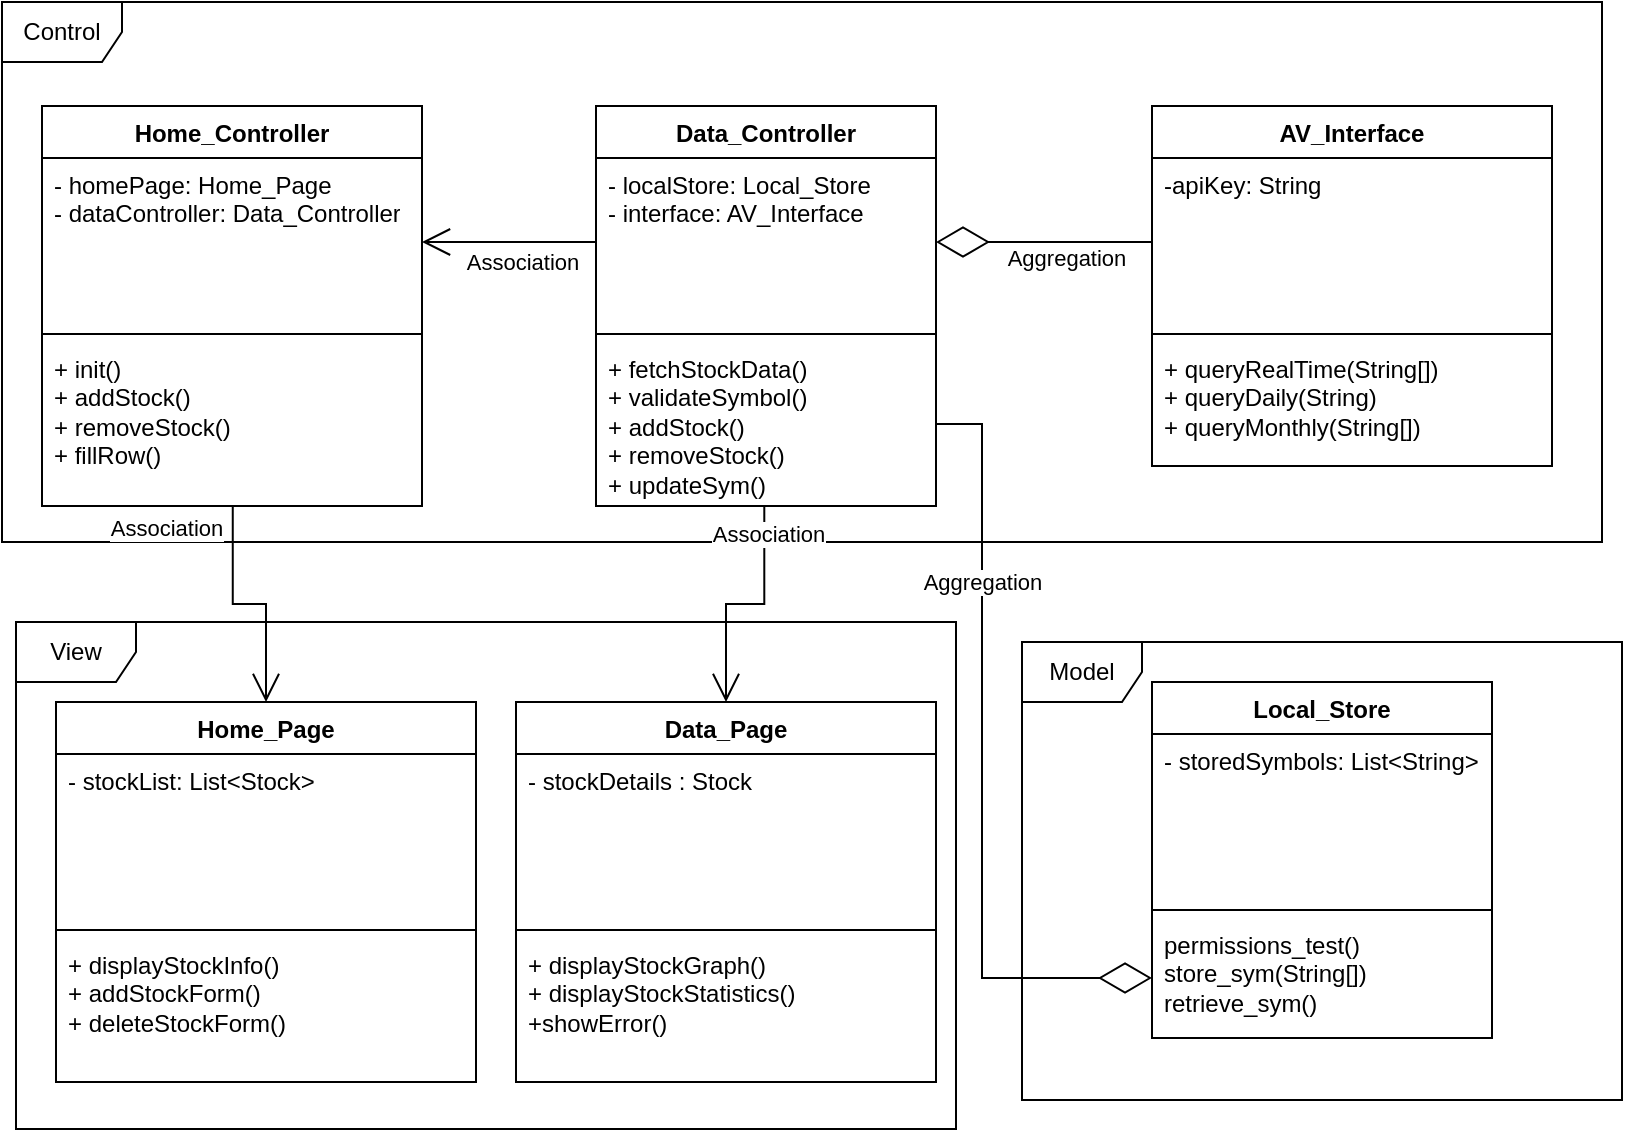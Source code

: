 <mxfile version="24.8.6">
  <diagram name="Page-1" id="gdHff9vPdP-gqgaTmluo">
    <mxGraphModel dx="2893" dy="19" grid="1" gridSize="10" guides="1" tooltips="1" connect="1" arrows="1" fold="1" page="1" pageScale="1" pageWidth="850" pageHeight="1100" math="0" shadow="0">
      <root>
        <mxCell id="0" />
        <mxCell id="1" parent="0" />
        <mxCell id="GlIA1xJzYTSHRqPbz7Dy-1" value="Local_Store" style="swimlane;fontStyle=1;align=center;verticalAlign=top;childLayout=stackLayout;horizontal=1;startSize=26;horizontalStack=0;resizeParent=1;resizeParentMax=0;resizeLast=0;collapsible=1;marginBottom=0;whiteSpace=wrap;html=1;" vertex="1" parent="1">
          <mxGeometry x="-255" y="1810" width="170" height="178" as="geometry" />
        </mxCell>
        <mxCell id="GlIA1xJzYTSHRqPbz7Dy-2" value="- storedSymbols: List&amp;lt;String&amp;gt;" style="text;strokeColor=none;fillColor=none;align=left;verticalAlign=top;spacingLeft=4;spacingRight=4;overflow=hidden;rotatable=0;points=[[0,0.5],[1,0.5]];portConstraint=eastwest;whiteSpace=wrap;html=1;" vertex="1" parent="GlIA1xJzYTSHRqPbz7Dy-1">
          <mxGeometry y="26" width="170" height="84" as="geometry" />
        </mxCell>
        <mxCell id="GlIA1xJzYTSHRqPbz7Dy-3" value="" style="line;strokeWidth=1;fillColor=none;align=left;verticalAlign=middle;spacingTop=-1;spacingLeft=3;spacingRight=3;rotatable=0;labelPosition=right;points=[];portConstraint=eastwest;strokeColor=inherit;" vertex="1" parent="GlIA1xJzYTSHRqPbz7Dy-1">
          <mxGeometry y="110" width="170" height="8" as="geometry" />
        </mxCell>
        <mxCell id="GlIA1xJzYTSHRqPbz7Dy-4" value="&lt;div&gt;permissions_test()&lt;/div&gt;&lt;div&gt;store_sym(String[])&lt;/div&gt;&lt;div&gt;retrieve_sym()&lt;br&gt;&lt;/div&gt;" style="text;strokeColor=none;fillColor=none;align=left;verticalAlign=top;spacingLeft=4;spacingRight=4;overflow=hidden;rotatable=0;points=[[0,0.5],[1,0.5]];portConstraint=eastwest;whiteSpace=wrap;html=1;" vertex="1" parent="GlIA1xJzYTSHRqPbz7Dy-1">
          <mxGeometry y="118" width="170" height="60" as="geometry" />
        </mxCell>
        <mxCell id="GlIA1xJzYTSHRqPbz7Dy-9" value="&lt;div&gt;Home_Page&lt;/div&gt;" style="swimlane;fontStyle=1;align=center;verticalAlign=top;childLayout=stackLayout;horizontal=1;startSize=26;horizontalStack=0;resizeParent=1;resizeParentMax=0;resizeLast=0;collapsible=1;marginBottom=0;whiteSpace=wrap;html=1;" vertex="1" parent="1">
          <mxGeometry x="-803" y="1820" width="210" height="190" as="geometry" />
        </mxCell>
        <mxCell id="GlIA1xJzYTSHRqPbz7Dy-10" value="- stockList: List&amp;lt;Stock&amp;gt;" style="text;strokeColor=none;fillColor=none;align=left;verticalAlign=top;spacingLeft=4;spacingRight=4;overflow=hidden;rotatable=0;points=[[0,0.5],[1,0.5]];portConstraint=eastwest;whiteSpace=wrap;html=1;" vertex="1" parent="GlIA1xJzYTSHRqPbz7Dy-9">
          <mxGeometry y="26" width="210" height="84" as="geometry" />
        </mxCell>
        <mxCell id="GlIA1xJzYTSHRqPbz7Dy-11" value="" style="line;strokeWidth=1;fillColor=none;align=left;verticalAlign=middle;spacingTop=-1;spacingLeft=3;spacingRight=3;rotatable=0;labelPosition=right;points=[];portConstraint=eastwest;strokeColor=inherit;" vertex="1" parent="GlIA1xJzYTSHRqPbz7Dy-9">
          <mxGeometry y="110" width="210" height="8" as="geometry" />
        </mxCell>
        <mxCell id="GlIA1xJzYTSHRqPbz7Dy-12" value="&lt;div&gt;+ displayStockInfo()&lt;/div&gt;&lt;div&gt;+ addStockForm()&lt;/div&gt;&lt;div&gt;+ deleteStockForm()&lt;br&gt;&lt;/div&gt;" style="text;strokeColor=none;fillColor=none;align=left;verticalAlign=top;spacingLeft=4;spacingRight=4;overflow=hidden;rotatable=0;points=[[0,0.5],[1,0.5]];portConstraint=eastwest;whiteSpace=wrap;html=1;" vertex="1" parent="GlIA1xJzYTSHRqPbz7Dy-9">
          <mxGeometry y="118" width="210" height="72" as="geometry" />
        </mxCell>
        <mxCell id="GlIA1xJzYTSHRqPbz7Dy-13" value="Home_Controller" style="swimlane;fontStyle=1;align=center;verticalAlign=top;childLayout=stackLayout;horizontal=1;startSize=26;horizontalStack=0;resizeParent=1;resizeParentMax=0;resizeLast=0;collapsible=1;marginBottom=0;whiteSpace=wrap;html=1;" vertex="1" parent="1">
          <mxGeometry x="-810" y="1522" width="190" height="200" as="geometry" />
        </mxCell>
        <mxCell id="GlIA1xJzYTSHRqPbz7Dy-14" value="&lt;div&gt;- homePage: Home_Page&lt;/div&gt;&lt;div&gt;- dataController: Data_Controller&lt;br&gt;&lt;/div&gt;" style="text;strokeColor=none;fillColor=none;align=left;verticalAlign=top;spacingLeft=4;spacingRight=4;overflow=hidden;rotatable=0;points=[[0,0.5],[1,0.5]];portConstraint=eastwest;whiteSpace=wrap;html=1;" vertex="1" parent="GlIA1xJzYTSHRqPbz7Dy-13">
          <mxGeometry y="26" width="190" height="84" as="geometry" />
        </mxCell>
        <mxCell id="GlIA1xJzYTSHRqPbz7Dy-15" value="" style="line;strokeWidth=1;fillColor=none;align=left;verticalAlign=middle;spacingTop=-1;spacingLeft=3;spacingRight=3;rotatable=0;labelPosition=right;points=[];portConstraint=eastwest;strokeColor=inherit;" vertex="1" parent="GlIA1xJzYTSHRqPbz7Dy-13">
          <mxGeometry y="110" width="190" height="8" as="geometry" />
        </mxCell>
        <mxCell id="GlIA1xJzYTSHRqPbz7Dy-16" value="&lt;div&gt;+ init()&lt;/div&gt;&lt;div&gt;+ addStock()&lt;/div&gt;&lt;div&gt;+ removeStock()&lt;br&gt;&lt;/div&gt;&lt;div&gt;+ fillRow()&lt;/div&gt;&lt;div&gt;&lt;br&gt;&lt;/div&gt;" style="text;strokeColor=none;fillColor=none;align=left;verticalAlign=top;spacingLeft=4;spacingRight=4;overflow=hidden;rotatable=0;points=[[0,0.5],[1,0.5]];portConstraint=eastwest;whiteSpace=wrap;html=1;" vertex="1" parent="GlIA1xJzYTSHRqPbz7Dy-13">
          <mxGeometry y="118" width="190" height="82" as="geometry" />
        </mxCell>
        <mxCell id="GlIA1xJzYTSHRqPbz7Dy-21" value="Data_Controller" style="swimlane;fontStyle=1;align=center;verticalAlign=top;childLayout=stackLayout;horizontal=1;startSize=26;horizontalStack=0;resizeParent=1;resizeParentMax=0;resizeLast=0;collapsible=1;marginBottom=0;whiteSpace=wrap;html=1;" vertex="1" parent="1">
          <mxGeometry x="-533" y="1522" width="170" height="200" as="geometry" />
        </mxCell>
        <mxCell id="GlIA1xJzYTSHRqPbz7Dy-22" value="- localStore: Local_Store&lt;div&gt;- interface: AV_Interface&lt;br&gt;&lt;/div&gt;" style="text;strokeColor=none;fillColor=none;align=left;verticalAlign=top;spacingLeft=4;spacingRight=4;overflow=hidden;rotatable=0;points=[[0,0.5],[1,0.5]];portConstraint=eastwest;whiteSpace=wrap;html=1;" vertex="1" parent="GlIA1xJzYTSHRqPbz7Dy-21">
          <mxGeometry y="26" width="170" height="84" as="geometry" />
        </mxCell>
        <mxCell id="GlIA1xJzYTSHRqPbz7Dy-23" value="" style="line;strokeWidth=1;fillColor=none;align=left;verticalAlign=middle;spacingTop=-1;spacingLeft=3;spacingRight=3;rotatable=0;labelPosition=right;points=[];portConstraint=eastwest;strokeColor=inherit;" vertex="1" parent="GlIA1xJzYTSHRqPbz7Dy-21">
          <mxGeometry y="110" width="170" height="8" as="geometry" />
        </mxCell>
        <mxCell id="GlIA1xJzYTSHRqPbz7Dy-24" value="&lt;div&gt;+ fetchStockData()&lt;/div&gt;&lt;div&gt;+ validateSymbol()&lt;/div&gt;&lt;div&gt;+ addStock()&lt;/div&gt;&lt;div&gt;+ removeStock()&lt;/div&gt;&lt;div&gt;+ updateSym()&lt;br&gt;&lt;/div&gt;" style="text;strokeColor=none;fillColor=none;align=left;verticalAlign=top;spacingLeft=4;spacingRight=4;overflow=hidden;rotatable=0;points=[[0,0.5],[1,0.5]];portConstraint=eastwest;whiteSpace=wrap;html=1;" vertex="1" parent="GlIA1xJzYTSHRqPbz7Dy-21">
          <mxGeometry y="118" width="170" height="82" as="geometry" />
        </mxCell>
        <mxCell id="GlIA1xJzYTSHRqPbz7Dy-25" value="AV_Interface" style="swimlane;fontStyle=1;align=center;verticalAlign=top;childLayout=stackLayout;horizontal=1;startSize=26;horizontalStack=0;resizeParent=1;resizeParentMax=0;resizeLast=0;collapsible=1;marginBottom=0;whiteSpace=wrap;html=1;" vertex="1" parent="1">
          <mxGeometry x="-255" y="1522" width="200" height="180" as="geometry" />
        </mxCell>
        <mxCell id="GlIA1xJzYTSHRqPbz7Dy-26" value="&lt;div&gt;-apiKey: String&lt;/div&gt;&lt;div&gt;&lt;br&gt;&lt;/div&gt;" style="text;strokeColor=none;fillColor=none;align=left;verticalAlign=top;spacingLeft=4;spacingRight=4;overflow=hidden;rotatable=0;points=[[0,0.5],[1,0.5]];portConstraint=eastwest;whiteSpace=wrap;html=1;" vertex="1" parent="GlIA1xJzYTSHRqPbz7Dy-25">
          <mxGeometry y="26" width="200" height="84" as="geometry" />
        </mxCell>
        <mxCell id="GlIA1xJzYTSHRqPbz7Dy-27" value="" style="line;strokeWidth=1;fillColor=none;align=left;verticalAlign=middle;spacingTop=-1;spacingLeft=3;spacingRight=3;rotatable=0;labelPosition=right;points=[];portConstraint=eastwest;strokeColor=inherit;" vertex="1" parent="GlIA1xJzYTSHRqPbz7Dy-25">
          <mxGeometry y="110" width="200" height="8" as="geometry" />
        </mxCell>
        <mxCell id="GlIA1xJzYTSHRqPbz7Dy-28" value="+ queryRealTime(String[])&lt;div&gt;+ queryDaily(String)&lt;/div&gt;&lt;div&gt;+ queryMonthly(String[])&lt;br&gt;&lt;/div&gt;" style="text;strokeColor=none;fillColor=none;align=left;verticalAlign=top;spacingLeft=4;spacingRight=4;overflow=hidden;rotatable=0;points=[[0,0.5],[1,0.5]];portConstraint=eastwest;whiteSpace=wrap;html=1;" vertex="1" parent="GlIA1xJzYTSHRqPbz7Dy-25">
          <mxGeometry y="118" width="200" height="62" as="geometry" />
        </mxCell>
        <mxCell id="GlIA1xJzYTSHRqPbz7Dy-36" value="Model" style="shape=umlFrame;whiteSpace=wrap;html=1;pointerEvents=0;" vertex="1" parent="1">
          <mxGeometry x="-320" y="1790" width="300" height="229" as="geometry" />
        </mxCell>
        <mxCell id="GlIA1xJzYTSHRqPbz7Dy-42" value="Control" style="shape=umlFrame;whiteSpace=wrap;html=1;pointerEvents=0;" vertex="1" parent="1">
          <mxGeometry x="-830" y="1470" width="800" height="270" as="geometry" />
        </mxCell>
        <mxCell id="GlIA1xJzYTSHRqPbz7Dy-43" value="" style="endArrow=diamondThin;endFill=0;endSize=24;html=1;rounded=0;exitX=1;exitY=0.5;exitDx=0;exitDy=0;edgeStyle=elbowEdgeStyle;" edge="1" parent="1" source="GlIA1xJzYTSHRqPbz7Dy-24" target="GlIA1xJzYTSHRqPbz7Dy-4">
          <mxGeometry width="160" relative="1" as="geometry">
            <mxPoint x="-540" y="1290" as="sourcePoint" />
            <mxPoint x="-380" y="1290" as="targetPoint" />
            <Array as="points">
              <mxPoint x="-340" y="1820" />
            </Array>
          </mxGeometry>
        </mxCell>
        <mxCell id="GlIA1xJzYTSHRqPbz7Dy-53" value="View" style="shape=umlFrame;whiteSpace=wrap;html=1;pointerEvents=0;" vertex="1" parent="1">
          <mxGeometry x="-823" y="1780" width="470" height="253.5" as="geometry" />
        </mxCell>
        <mxCell id="GlIA1xJzYTSHRqPbz7Dy-57" value="" style="endArrow=open;endFill=1;endSize=12;html=1;rounded=0;entryX=0.5;entryY=0;entryDx=0;entryDy=0;exitX=0.502;exitY=0.996;exitDx=0;exitDy=0;edgeStyle=elbowEdgeStyle;exitPerimeter=0;elbow=vertical;" edge="1" parent="1" source="GlIA1xJzYTSHRqPbz7Dy-16" target="GlIA1xJzYTSHRqPbz7Dy-9">
          <mxGeometry width="160" relative="1" as="geometry">
            <mxPoint x="-770" y="1901" as="sourcePoint" />
            <mxPoint x="-900" y="1880" as="targetPoint" />
          </mxGeometry>
        </mxCell>
        <mxCell id="GlIA1xJzYTSHRqPbz7Dy-73" value="&lt;div&gt;Association&lt;/div&gt;" style="edgeLabel;html=1;align=center;verticalAlign=middle;resizable=0;points=[];fillColor=none;" vertex="1" connectable="0" parent="GlIA1xJzYTSHRqPbz7Dy-57">
          <mxGeometry x="-0.45" y="-4" relative="1" as="geometry">
            <mxPoint x="-30" y="-20" as="offset" />
          </mxGeometry>
        </mxCell>
        <mxCell id="GlIA1xJzYTSHRqPbz7Dy-65" value="" style="endArrow=diamondThin;endFill=0;endSize=24;html=1;rounded=0;edgeStyle=elbowEdgeStyle;entryX=1;entryY=0.5;entryDx=0;entryDy=0;exitX=0;exitY=0.5;exitDx=0;exitDy=0;" edge="1" parent="1" source="GlIA1xJzYTSHRqPbz7Dy-26" target="GlIA1xJzYTSHRqPbz7Dy-22">
          <mxGeometry width="160" relative="1" as="geometry">
            <mxPoint x="-303" y="1570" as="sourcePoint" />
            <mxPoint x="-193" y="1438" as="targetPoint" />
          </mxGeometry>
        </mxCell>
        <mxCell id="GlIA1xJzYTSHRqPbz7Dy-66" value="" style="endArrow=open;endFill=1;endSize=12;html=1;rounded=0;entryX=1;entryY=0.5;entryDx=0;entryDy=0;exitX=0;exitY=0.5;exitDx=0;exitDy=0;edgeStyle=elbowEdgeStyle;" edge="1" parent="1" source="GlIA1xJzYTSHRqPbz7Dy-22" target="GlIA1xJzYTSHRqPbz7Dy-14">
          <mxGeometry width="160" relative="1" as="geometry">
            <mxPoint x="-663" y="1722" as="sourcePoint" />
            <mxPoint x="-505" y="1830" as="targetPoint" />
          </mxGeometry>
        </mxCell>
        <mxCell id="GlIA1xJzYTSHRqPbz7Dy-68" value="" style="endArrow=open;endFill=1;endSize=12;html=1;rounded=0;exitX=0.495;exitY=1;exitDx=0;exitDy=0;edgeStyle=elbowEdgeStyle;exitPerimeter=0;elbow=vertical;entryX=0.5;entryY=0;entryDx=0;entryDy=0;" edge="1" parent="1" source="GlIA1xJzYTSHRqPbz7Dy-24" target="GlIA1xJzYTSHRqPbz7Dy-69">
          <mxGeometry width="160" relative="1" as="geometry">
            <mxPoint x="-655" y="1710" as="sourcePoint" />
            <mxPoint x="-275" y="1830" as="targetPoint" />
          </mxGeometry>
        </mxCell>
        <mxCell id="GlIA1xJzYTSHRqPbz7Dy-74" value="Association" style="edgeLabel;html=1;align=center;verticalAlign=middle;resizable=0;points=[];" vertex="1" connectable="0" parent="GlIA1xJzYTSHRqPbz7Dy-68">
          <mxGeometry x="-0.771" y="2" relative="1" as="geometry">
            <mxPoint as="offset" />
          </mxGeometry>
        </mxCell>
        <mxCell id="GlIA1xJzYTSHRqPbz7Dy-69" value="Data_Page" style="swimlane;fontStyle=1;align=center;verticalAlign=top;childLayout=stackLayout;horizontal=1;startSize=26;horizontalStack=0;resizeParent=1;resizeParentMax=0;resizeLast=0;collapsible=1;marginBottom=0;whiteSpace=wrap;html=1;" vertex="1" parent="1">
          <mxGeometry x="-573" y="1820" width="210" height="190" as="geometry" />
        </mxCell>
        <mxCell id="GlIA1xJzYTSHRqPbz7Dy-70" value="- stockDetails : Stock" style="text;strokeColor=none;fillColor=none;align=left;verticalAlign=top;spacingLeft=4;spacingRight=4;overflow=hidden;rotatable=0;points=[[0,0.5],[1,0.5]];portConstraint=eastwest;whiteSpace=wrap;html=1;" vertex="1" parent="GlIA1xJzYTSHRqPbz7Dy-69">
          <mxGeometry y="26" width="210" height="84" as="geometry" />
        </mxCell>
        <mxCell id="GlIA1xJzYTSHRqPbz7Dy-71" value="" style="line;strokeWidth=1;fillColor=none;align=left;verticalAlign=middle;spacingTop=-1;spacingLeft=3;spacingRight=3;rotatable=0;labelPosition=right;points=[];portConstraint=eastwest;strokeColor=inherit;" vertex="1" parent="GlIA1xJzYTSHRqPbz7Dy-69">
          <mxGeometry y="110" width="210" height="8" as="geometry" />
        </mxCell>
        <mxCell id="GlIA1xJzYTSHRqPbz7Dy-72" value="&lt;div&gt;+ displayStockGraph()&lt;/div&gt;&lt;div&gt;+ displayStockStatistics()&lt;/div&gt;&lt;div&gt;+showError()&lt;br&gt;&lt;/div&gt;" style="text;strokeColor=none;fillColor=none;align=left;verticalAlign=top;spacingLeft=4;spacingRight=4;overflow=hidden;rotatable=0;points=[[0,0.5],[1,0.5]];portConstraint=eastwest;whiteSpace=wrap;html=1;" vertex="1" parent="GlIA1xJzYTSHRqPbz7Dy-69">
          <mxGeometry y="118" width="210" height="72" as="geometry" />
        </mxCell>
        <mxCell id="GlIA1xJzYTSHRqPbz7Dy-75" value="&lt;div&gt;Association&lt;/div&gt;" style="edgeLabel;html=1;align=center;verticalAlign=middle;resizable=0;points=[];fillColor=none;" vertex="1" connectable="0" parent="1">
          <mxGeometry x="-569.998" y="1600" as="geometry" />
        </mxCell>
        <mxCell id="GlIA1xJzYTSHRqPbz7Dy-77" value="Aggregation" style="edgeLabel;html=1;align=center;verticalAlign=middle;resizable=0;points=[];fillColor=none;" vertex="1" connectable="0" parent="1">
          <mxGeometry x="-297.998" y="1598" as="geometry" />
        </mxCell>
        <mxCell id="GlIA1xJzYTSHRqPbz7Dy-78" value="Aggregation" style="edgeLabel;html=1;align=center;verticalAlign=middle;resizable=0;points=[];fillColor=none;" vertex="1" connectable="0" parent="1">
          <mxGeometry x="-339.998" y="1760" as="geometry" />
        </mxCell>
      </root>
    </mxGraphModel>
  </diagram>
</mxfile>
